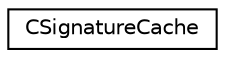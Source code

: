 digraph "Graphical Class Hierarchy"
{
  edge [fontname="Helvetica",fontsize="10",labelfontname="Helvetica",labelfontsize="10"];
  node [fontname="Helvetica",fontsize="10",shape=record];
  rankdir="LR";
  Node0 [label="CSignatureCache",height=0.2,width=0.4,color="black", fillcolor="white", style="filled",URL="$class_c_signature_cache.html"];
}
